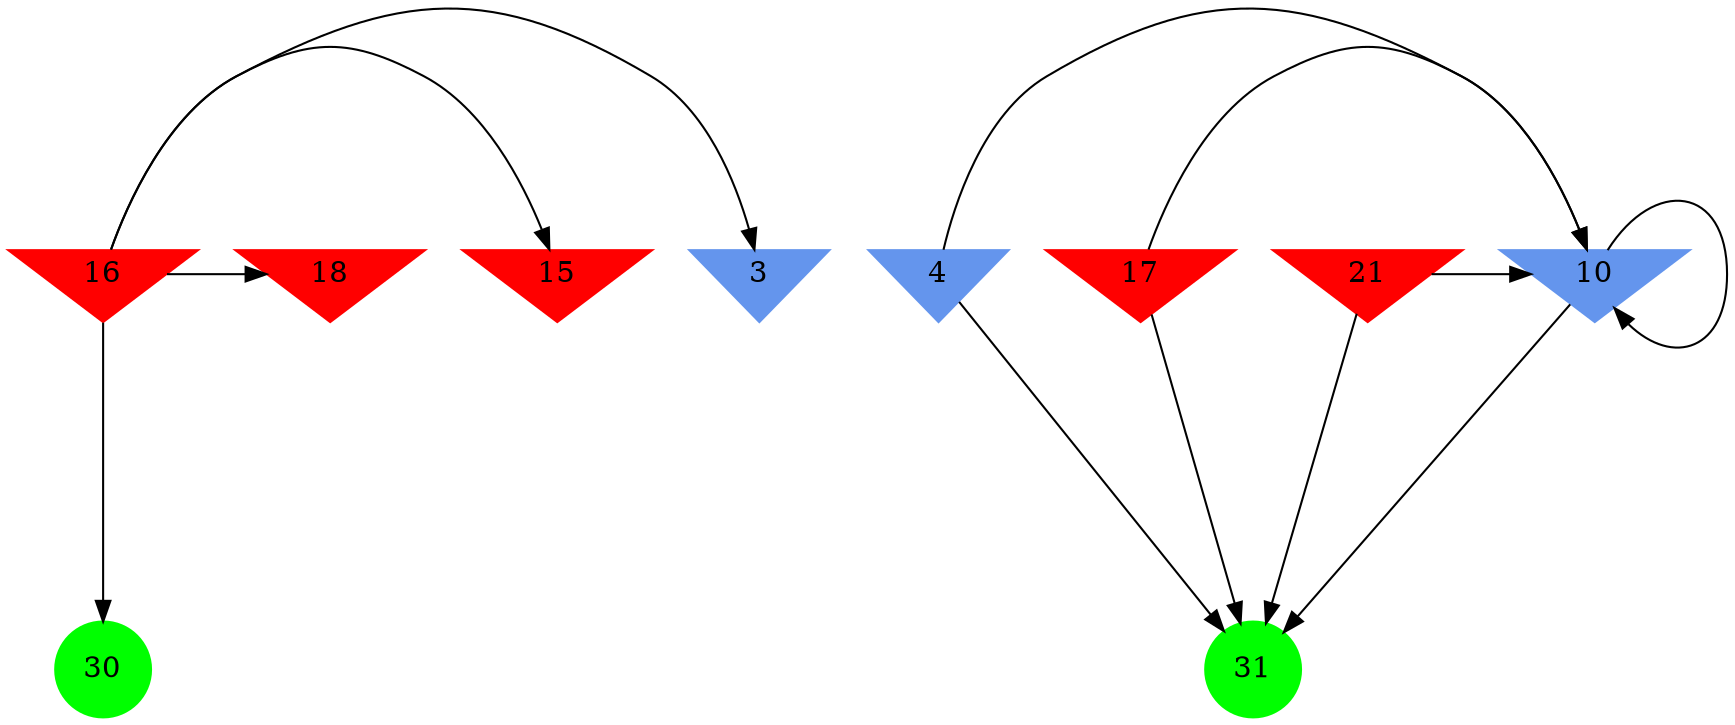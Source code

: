 digraph brain {
	ranksep=2.0;
	3 [shape=invtriangle,style=filled,color=cornflowerblue];
	4 [shape=invtriangle,style=filled,color=cornflowerblue];
	10 [shape=invtriangle,style=filled,color=cornflowerblue];
	15 [shape=invtriangle,style=filled,color=red];
	16 [shape=invtriangle,style=filled,color=red];
	17 [shape=invtriangle,style=filled,color=red];
	18 [shape=invtriangle,style=filled,color=red];
	21 [shape=invtriangle,style=filled,color=red];
	30 [shape=circle,style=filled,color=green];
	31 [shape=circle,style=filled,color=green];
	21	->	31;
	21	->	10;
	4	->	31;
	4	->	10;
	10	->	31;
	10	->	10;
	17	->	31;
	17	->	10;
	16	->	18;
	16	->	15;
	16	->	3;
	16	->	30;
	{ rank=same; 3; 4; 10; 15; 16; 17; 18; 21; }
	{ rank=same; }
	{ rank=same; 30; 31; }
}
